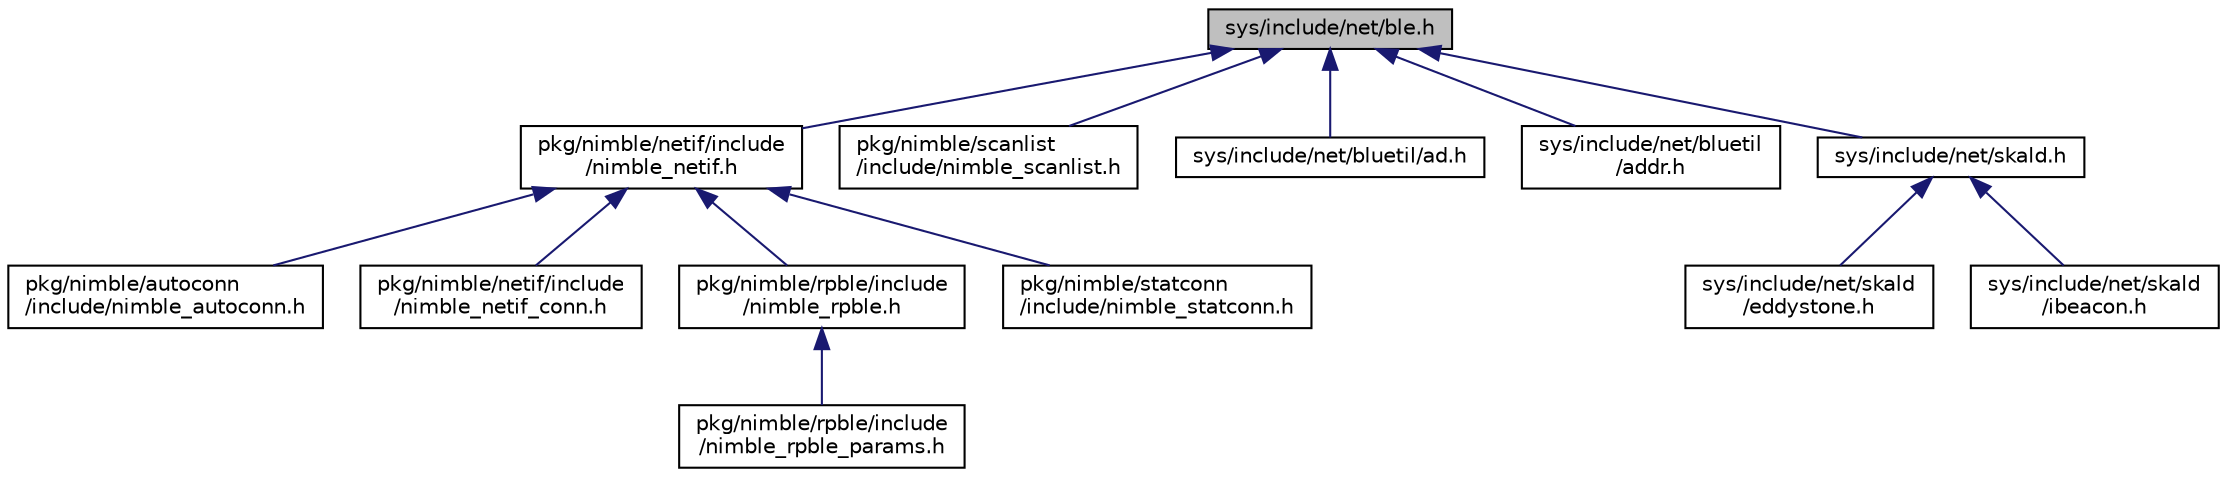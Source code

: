 digraph "sys/include/net/ble.h"
{
 // LATEX_PDF_SIZE
  edge [fontname="Helvetica",fontsize="10",labelfontname="Helvetica",labelfontsize="10"];
  node [fontname="Helvetica",fontsize="10",shape=record];
  Node1 [label="sys/include/net/ble.h",height=0.2,width=0.4,color="black", fillcolor="grey75", style="filled", fontcolor="black",tooltip="General BLE values as defined by the BT standard."];
  Node1 -> Node2 [dir="back",color="midnightblue",fontsize="10",style="solid",fontname="Helvetica"];
  Node2 [label="pkg/nimble/netif/include\l/nimble_netif.h",height=0.2,width=0.4,color="black", fillcolor="white", style="filled",URL="$nimble__netif_8h.html",tooltip="GNRC netif implementation for NimBLE."];
  Node2 -> Node3 [dir="back",color="midnightblue",fontsize="10",style="solid",fontname="Helvetica"];
  Node3 [label="pkg/nimble/autoconn\l/include/nimble_autoconn.h",height=0.2,width=0.4,color="black", fillcolor="white", style="filled",URL="$nimble__autoconn_8h.html",tooltip="Simple automated connection manager for NimBLE netif."];
  Node2 -> Node4 [dir="back",color="midnightblue",fontsize="10",style="solid",fontname="Helvetica"];
  Node4 [label="pkg/nimble/netif/include\l/nimble_netif_conn.h",height=0.2,width=0.4,color="black", fillcolor="white", style="filled",URL="$nimble__netif__conn_8h.html",tooltip="Connection allocation and maintenance for NimBLE netif."];
  Node2 -> Node5 [dir="back",color="midnightblue",fontsize="10",style="solid",fontname="Helvetica"];
  Node5 [label="pkg/nimble/rpble/include\l/nimble_rpble.h",height=0.2,width=0.4,color="black", fillcolor="white", style="filled",URL="$nimble__rpble_8h.html",tooltip="Interface for the nimble_rpble module."];
  Node5 -> Node6 [dir="back",color="midnightblue",fontsize="10",style="solid",fontname="Helvetica"];
  Node6 [label="pkg/nimble/rpble/include\l/nimble_rpble_params.h",height=0.2,width=0.4,color="black", fillcolor="white", style="filled",URL="$nimble__rpble__params_8h.html",tooltip="Default configuration for the nimble_netif_rpble module."];
  Node2 -> Node7 [dir="back",color="midnightblue",fontsize="10",style="solid",fontname="Helvetica"];
  Node7 [label="pkg/nimble/statconn\l/include/nimble_statconn.h",height=0.2,width=0.4,color="black", fillcolor="white", style="filled",URL="$nimble__statconn_8h.html",tooltip="Simple static connection manager for NimBLE netif."];
  Node1 -> Node8 [dir="back",color="midnightblue",fontsize="10",style="solid",fontname="Helvetica"];
  Node8 [label="pkg/nimble/scanlist\l/include/nimble_scanlist.h",height=0.2,width=0.4,color="black", fillcolor="white", style="filled",URL="$nimble__scanlist_8h.html",tooltip="List for keeping scanned BLE devices."];
  Node1 -> Node9 [dir="back",color="midnightblue",fontsize="10",style="solid",fontname="Helvetica"];
  Node9 [label="sys/include/net/bluetil/ad.h",height=0.2,width=0.4,color="black", fillcolor="white", style="filled",URL="$ad_8h.html",tooltip="Interface for the generic BLE advertising data processing module."];
  Node1 -> Node10 [dir="back",color="midnightblue",fontsize="10",style="solid",fontname="Helvetica"];
  Node10 [label="sys/include/net/bluetil\l/addr.h",height=0.2,width=0.4,color="black", fillcolor="white", style="filled",URL="$bluetil_2addr_8h.html",tooltip="Interface for the generic BLE address helper functions."];
  Node1 -> Node11 [dir="back",color="midnightblue",fontsize="10",style="solid",fontname="Helvetica"];
  Node11 [label="sys/include/net/skald.h",height=0.2,width=0.4,color="black", fillcolor="white", style="filled",URL="$skald_8h.html",tooltip="Skald's basic interface."];
  Node11 -> Node12 [dir="back",color="midnightblue",fontsize="10",style="solid",fontname="Helvetica"];
  Node12 [label="sys/include/net/skald\l/eddystone.h",height=0.2,width=0.4,color="black", fillcolor="white", style="filled",URL="$skald_2eddystone_8h.html",tooltip="Skald's basic interface."];
  Node11 -> Node13 [dir="back",color="midnightblue",fontsize="10",style="solid",fontname="Helvetica"];
  Node13 [label="sys/include/net/skald\l/ibeacon.h",height=0.2,width=0.4,color="black", fillcolor="white", style="filled",URL="$ibeacon_8h.html",tooltip="Skald's basic interface."];
}
